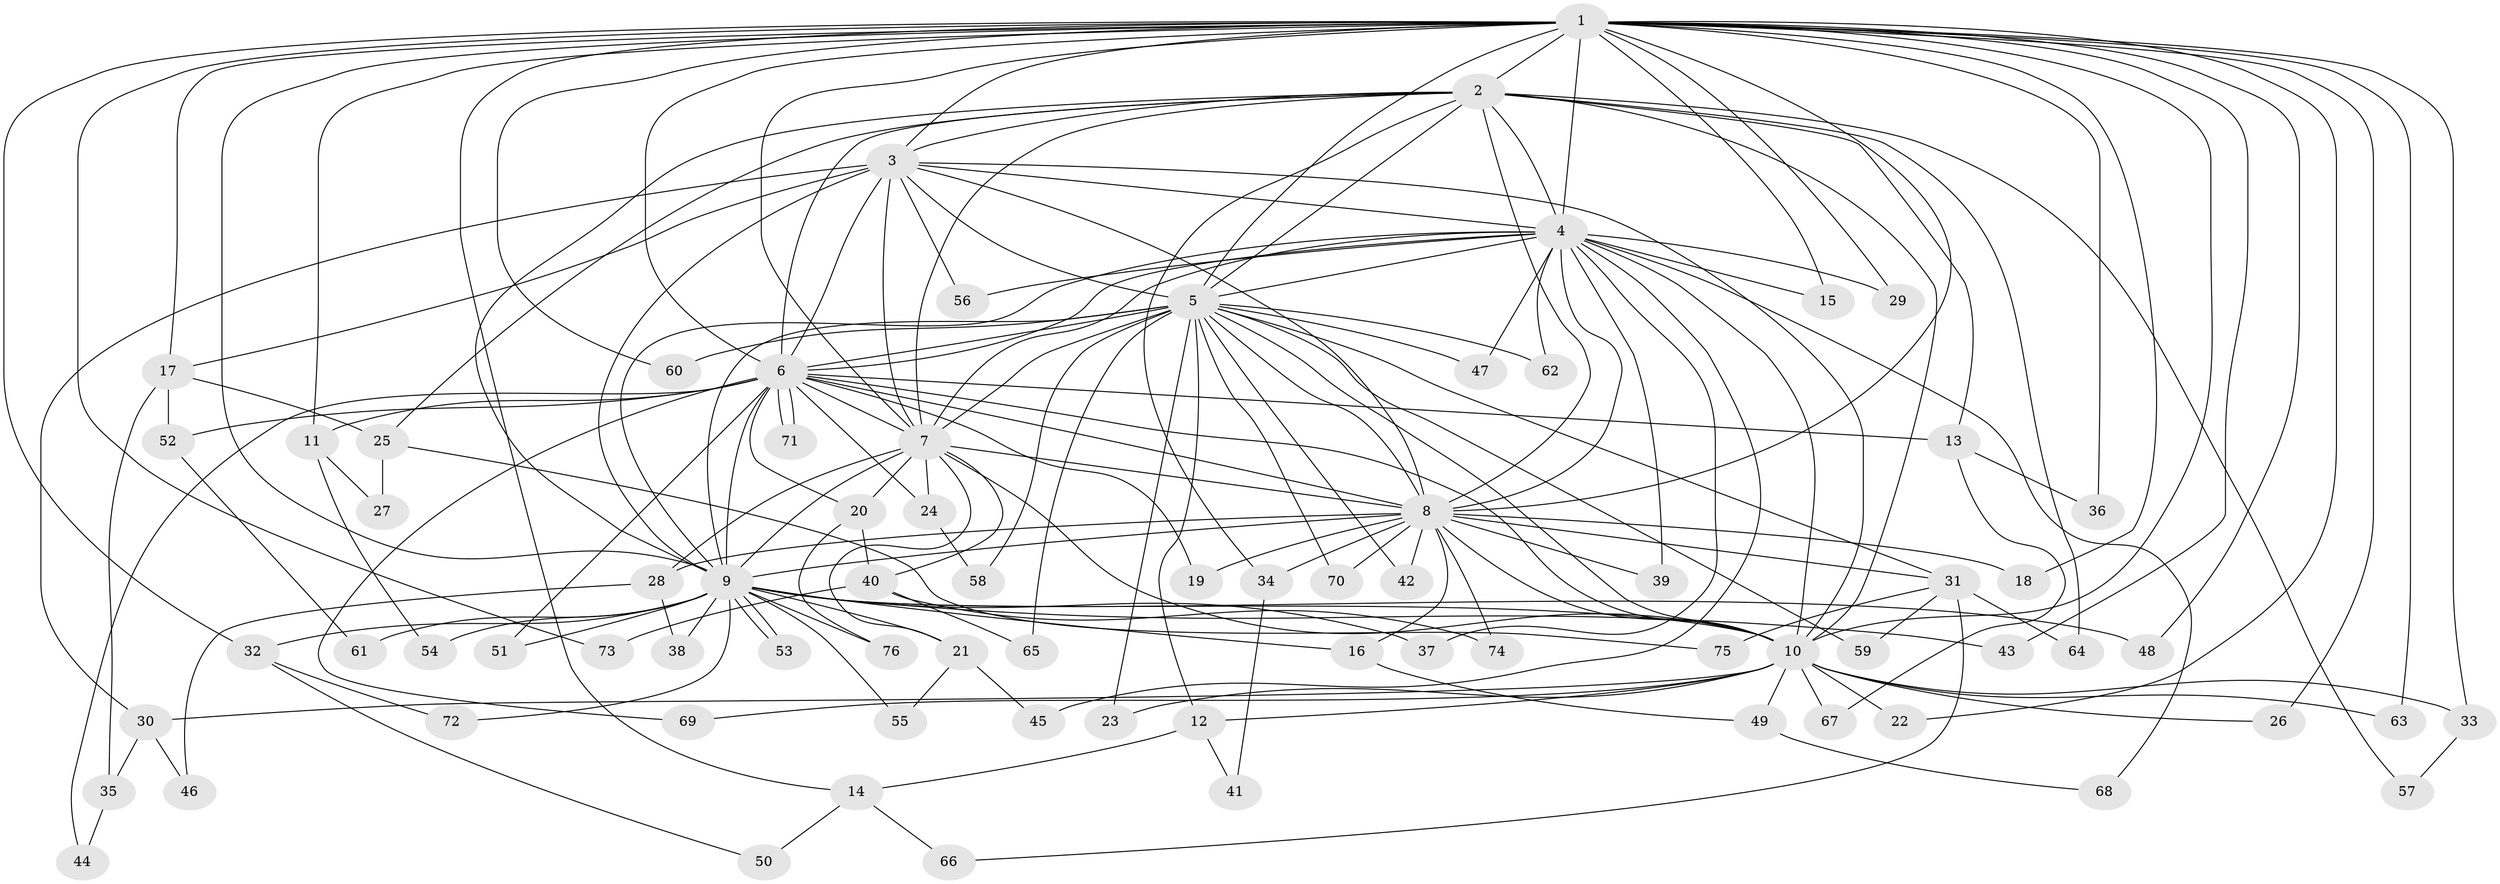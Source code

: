 // Generated by graph-tools (version 1.1) at 2025/11/02/27/25 16:11:00]
// undirected, 76 vertices, 177 edges
graph export_dot {
graph [start="1"]
  node [color=gray90,style=filled];
  1;
  2;
  3;
  4;
  5;
  6;
  7;
  8;
  9;
  10;
  11;
  12;
  13;
  14;
  15;
  16;
  17;
  18;
  19;
  20;
  21;
  22;
  23;
  24;
  25;
  26;
  27;
  28;
  29;
  30;
  31;
  32;
  33;
  34;
  35;
  36;
  37;
  38;
  39;
  40;
  41;
  42;
  43;
  44;
  45;
  46;
  47;
  48;
  49;
  50;
  51;
  52;
  53;
  54;
  55;
  56;
  57;
  58;
  59;
  60;
  61;
  62;
  63;
  64;
  65;
  66;
  67;
  68;
  69;
  70;
  71;
  72;
  73;
  74;
  75;
  76;
  1 -- 2;
  1 -- 3;
  1 -- 4;
  1 -- 5;
  1 -- 6;
  1 -- 7;
  1 -- 8;
  1 -- 9;
  1 -- 10;
  1 -- 11;
  1 -- 14;
  1 -- 15;
  1 -- 17;
  1 -- 18;
  1 -- 22;
  1 -- 26;
  1 -- 29;
  1 -- 32;
  1 -- 33;
  1 -- 36;
  1 -- 43;
  1 -- 48;
  1 -- 60;
  1 -- 63;
  1 -- 73;
  2 -- 3;
  2 -- 4;
  2 -- 5;
  2 -- 6;
  2 -- 7;
  2 -- 8;
  2 -- 9;
  2 -- 10;
  2 -- 13;
  2 -- 25;
  2 -- 34;
  2 -- 57;
  2 -- 64;
  3 -- 4;
  3 -- 5;
  3 -- 6;
  3 -- 7;
  3 -- 8;
  3 -- 9;
  3 -- 10;
  3 -- 17;
  3 -- 30;
  3 -- 56;
  4 -- 5;
  4 -- 6;
  4 -- 7;
  4 -- 8;
  4 -- 9;
  4 -- 10;
  4 -- 15;
  4 -- 29;
  4 -- 37;
  4 -- 39;
  4 -- 45;
  4 -- 47;
  4 -- 56;
  4 -- 62;
  4 -- 68;
  5 -- 6;
  5 -- 7;
  5 -- 8;
  5 -- 9;
  5 -- 10;
  5 -- 12;
  5 -- 23;
  5 -- 31;
  5 -- 42;
  5 -- 47;
  5 -- 58;
  5 -- 59;
  5 -- 60;
  5 -- 62;
  5 -- 65;
  5 -- 70;
  6 -- 7;
  6 -- 8;
  6 -- 9;
  6 -- 10;
  6 -- 11;
  6 -- 13;
  6 -- 19;
  6 -- 20;
  6 -- 24;
  6 -- 44;
  6 -- 51;
  6 -- 52;
  6 -- 69;
  6 -- 71;
  6 -- 71;
  7 -- 8;
  7 -- 9;
  7 -- 10;
  7 -- 20;
  7 -- 21;
  7 -- 24;
  7 -- 28;
  7 -- 40;
  8 -- 9;
  8 -- 10;
  8 -- 16;
  8 -- 18;
  8 -- 19;
  8 -- 28;
  8 -- 31;
  8 -- 34;
  8 -- 39;
  8 -- 42;
  8 -- 70;
  8 -- 74;
  9 -- 10;
  9 -- 16;
  9 -- 21;
  9 -- 32;
  9 -- 37;
  9 -- 38;
  9 -- 43;
  9 -- 48;
  9 -- 51;
  9 -- 53;
  9 -- 53;
  9 -- 54;
  9 -- 55;
  9 -- 61;
  9 -- 72;
  9 -- 76;
  10 -- 12;
  10 -- 22;
  10 -- 23;
  10 -- 26;
  10 -- 30;
  10 -- 33;
  10 -- 49;
  10 -- 63;
  10 -- 67;
  10 -- 69;
  11 -- 27;
  11 -- 54;
  12 -- 14;
  12 -- 41;
  13 -- 36;
  13 -- 67;
  14 -- 50;
  14 -- 66;
  16 -- 49;
  17 -- 25;
  17 -- 35;
  17 -- 52;
  20 -- 40;
  20 -- 76;
  21 -- 45;
  21 -- 55;
  24 -- 58;
  25 -- 27;
  25 -- 75;
  28 -- 38;
  28 -- 46;
  30 -- 35;
  30 -- 46;
  31 -- 59;
  31 -- 64;
  31 -- 66;
  31 -- 75;
  32 -- 50;
  32 -- 72;
  33 -- 57;
  34 -- 41;
  35 -- 44;
  40 -- 65;
  40 -- 73;
  40 -- 74;
  49 -- 68;
  52 -- 61;
}
